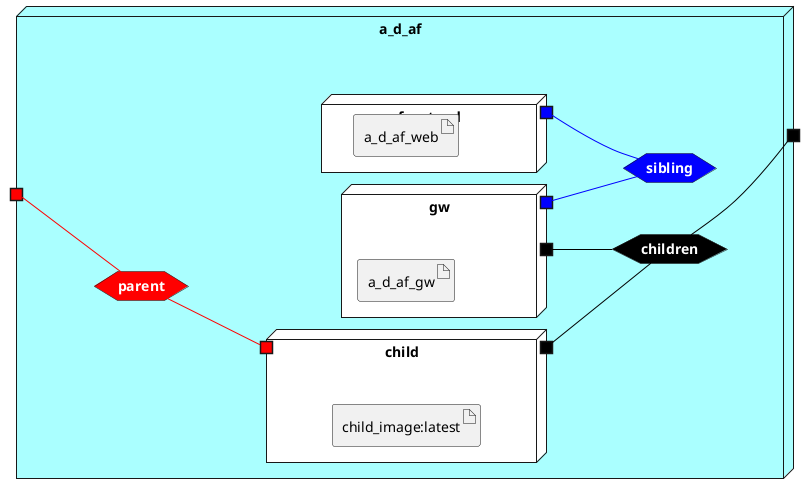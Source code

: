 @startuml

left to right direction







node "a_d_af" #aaffff {


    hexagon childrennet #black [
            <b><color:white>children</color></b>
    ]
    
    portout " " as childrennetPortOut #black
    childrennet -[#black]- childrennetPortOut
    
    hexagon siblingnet #blue [
            <b><color:white>sibling</color></b>
    ]
    
    hexagon parentnet #red [
            <b><color:white>parent</color></b>
    ]
    
    portin " " as parentnetPortIn #red
    parentnetPortIn -[#red]- parentnet
    

node "child" as childService #white {
    portOut " " as childServicechildrennet #black
   childServicechildrennet -[#black]- childrennet
   
    portIn " " as childServiceparentnet #red
    parentnet -[#red]- childServiceparentnet
    

    artifact "child_image:latest" as child_imagelatestimage
    
}
node "frontend" as frontendService #white {
    portOut " " as frontendServicesiblingnet #blue
   frontendServicesiblingnet -[#blue]- siblingnet
   

    artifact "a_d_af_web" as a_d_af_webimage
    
}
node "gw" as gwService #white {
    portOut " " as gwServicechildrennet #black
   gwServicechildrennet -[#black]- childrennet
       portOut " " as gwServicesiblingnet #blue
   gwServicesiblingnet -[#blue]- siblingnet
   

    artifact "a_d_af_gw" as a_d_af_gwimage
    
}

}


@enduml

